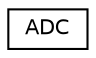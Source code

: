digraph "Graphical Class Hierarchy"
{
 // LATEX_PDF_SIZE
  edge [fontname="Helvetica",fontsize="10",labelfontname="Helvetica",labelfontsize="10"];
  node [fontname="Helvetica",fontsize="10",shape=record];
  rankdir="LR";
  Node0 [label="ADC",height=0.2,width=0.4,color="black", fillcolor="white", style="filled",URL="$classADC.html",tooltip=" "];
}
